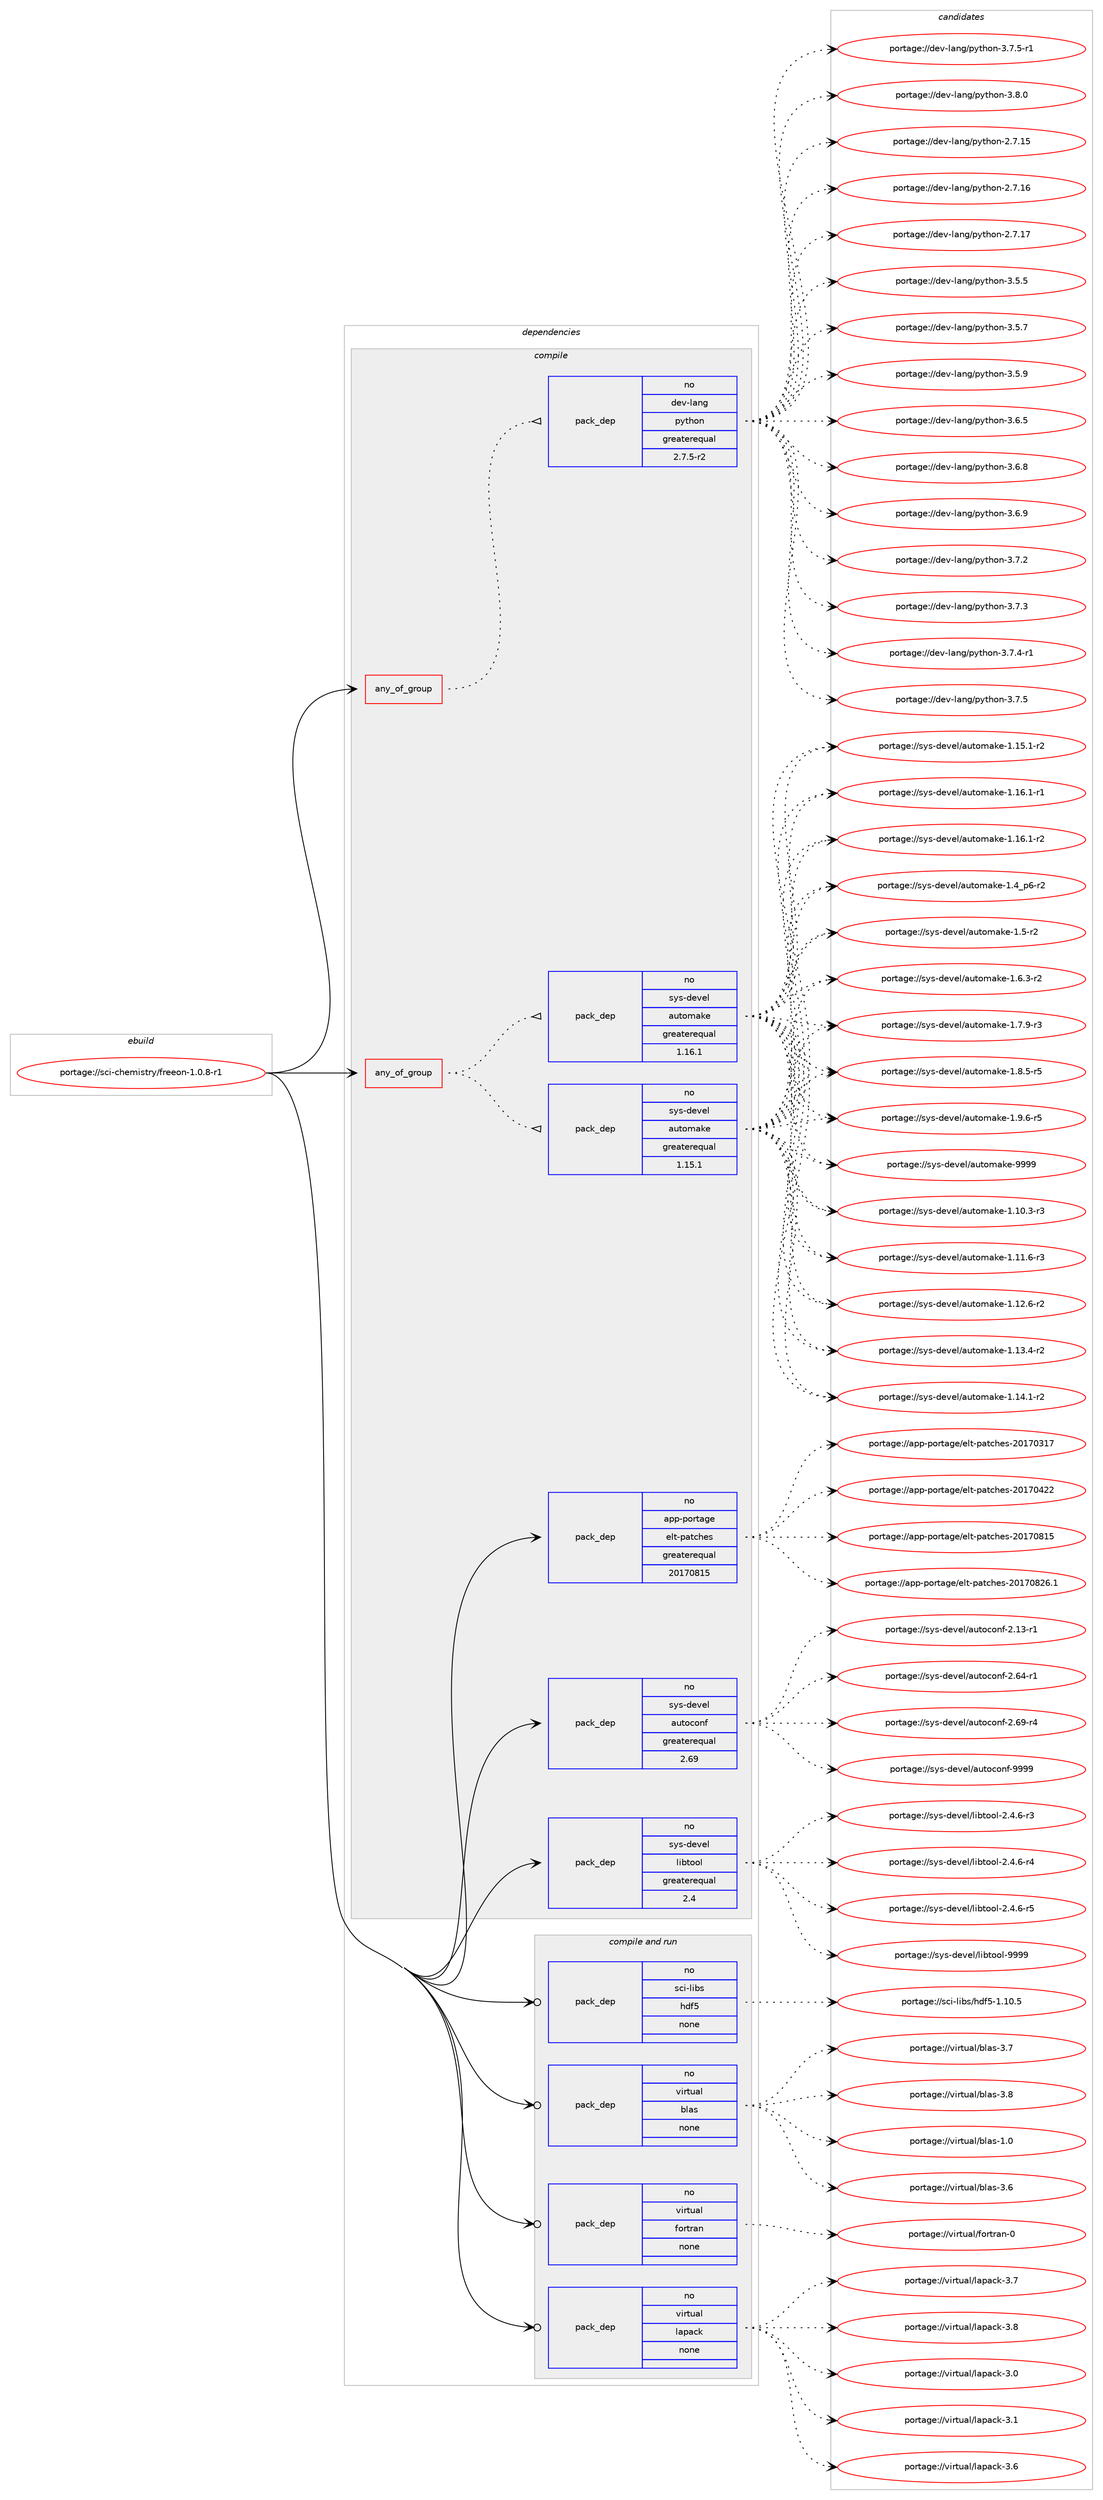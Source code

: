 digraph prolog {

# *************
# Graph options
# *************

newrank=true;
concentrate=true;
compound=true;
graph [rankdir=LR,fontname=Helvetica,fontsize=10,ranksep=1.5];#, ranksep=2.5, nodesep=0.2];
edge  [arrowhead=vee];
node  [fontname=Helvetica,fontsize=10];

# **********
# The ebuild
# **********

subgraph cluster_leftcol {
color=gray;
rank=same;
label=<<i>ebuild</i>>;
id [label="portage://sci-chemistry/freeon-1.0.8-r1", color=red, width=4, href="../sci-chemistry/freeon-1.0.8-r1.svg"];
}

# ****************
# The dependencies
# ****************

subgraph cluster_midcol {
color=gray;
label=<<i>dependencies</i>>;
subgraph cluster_compile {
fillcolor="#eeeeee";
style=filled;
label=<<i>compile</i>>;
subgraph any6316 {
dependency384437 [label=<<TABLE BORDER="0" CELLBORDER="1" CELLSPACING="0" CELLPADDING="4"><TR><TD CELLPADDING="10">any_of_group</TD></TR></TABLE>>, shape=none, color=red];subgraph pack282536 {
dependency384438 [label=<<TABLE BORDER="0" CELLBORDER="1" CELLSPACING="0" CELLPADDING="4" WIDTH="220"><TR><TD ROWSPAN="6" CELLPADDING="30">pack_dep</TD></TR><TR><TD WIDTH="110">no</TD></TR><TR><TD>dev-lang</TD></TR><TR><TD>python</TD></TR><TR><TD>greaterequal</TD></TR><TR><TD>2.7.5-r2</TD></TR></TABLE>>, shape=none, color=blue];
}
dependency384437:e -> dependency384438:w [weight=20,style="dotted",arrowhead="oinv"];
}
id:e -> dependency384437:w [weight=20,style="solid",arrowhead="vee"];
subgraph any6317 {
dependency384439 [label=<<TABLE BORDER="0" CELLBORDER="1" CELLSPACING="0" CELLPADDING="4"><TR><TD CELLPADDING="10">any_of_group</TD></TR></TABLE>>, shape=none, color=red];subgraph pack282537 {
dependency384440 [label=<<TABLE BORDER="0" CELLBORDER="1" CELLSPACING="0" CELLPADDING="4" WIDTH="220"><TR><TD ROWSPAN="6" CELLPADDING="30">pack_dep</TD></TR><TR><TD WIDTH="110">no</TD></TR><TR><TD>sys-devel</TD></TR><TR><TD>automake</TD></TR><TR><TD>greaterequal</TD></TR><TR><TD>1.16.1</TD></TR></TABLE>>, shape=none, color=blue];
}
dependency384439:e -> dependency384440:w [weight=20,style="dotted",arrowhead="oinv"];
subgraph pack282538 {
dependency384441 [label=<<TABLE BORDER="0" CELLBORDER="1" CELLSPACING="0" CELLPADDING="4" WIDTH="220"><TR><TD ROWSPAN="6" CELLPADDING="30">pack_dep</TD></TR><TR><TD WIDTH="110">no</TD></TR><TR><TD>sys-devel</TD></TR><TR><TD>automake</TD></TR><TR><TD>greaterequal</TD></TR><TR><TD>1.15.1</TD></TR></TABLE>>, shape=none, color=blue];
}
dependency384439:e -> dependency384441:w [weight=20,style="dotted",arrowhead="oinv"];
}
id:e -> dependency384439:w [weight=20,style="solid",arrowhead="vee"];
subgraph pack282539 {
dependency384442 [label=<<TABLE BORDER="0" CELLBORDER="1" CELLSPACING="0" CELLPADDING="4" WIDTH="220"><TR><TD ROWSPAN="6" CELLPADDING="30">pack_dep</TD></TR><TR><TD WIDTH="110">no</TD></TR><TR><TD>app-portage</TD></TR><TR><TD>elt-patches</TD></TR><TR><TD>greaterequal</TD></TR><TR><TD>20170815</TD></TR></TABLE>>, shape=none, color=blue];
}
id:e -> dependency384442:w [weight=20,style="solid",arrowhead="vee"];
subgraph pack282540 {
dependency384443 [label=<<TABLE BORDER="0" CELLBORDER="1" CELLSPACING="0" CELLPADDING="4" WIDTH="220"><TR><TD ROWSPAN="6" CELLPADDING="30">pack_dep</TD></TR><TR><TD WIDTH="110">no</TD></TR><TR><TD>sys-devel</TD></TR><TR><TD>autoconf</TD></TR><TR><TD>greaterequal</TD></TR><TR><TD>2.69</TD></TR></TABLE>>, shape=none, color=blue];
}
id:e -> dependency384443:w [weight=20,style="solid",arrowhead="vee"];
subgraph pack282541 {
dependency384444 [label=<<TABLE BORDER="0" CELLBORDER="1" CELLSPACING="0" CELLPADDING="4" WIDTH="220"><TR><TD ROWSPAN="6" CELLPADDING="30">pack_dep</TD></TR><TR><TD WIDTH="110">no</TD></TR><TR><TD>sys-devel</TD></TR><TR><TD>libtool</TD></TR><TR><TD>greaterequal</TD></TR><TR><TD>2.4</TD></TR></TABLE>>, shape=none, color=blue];
}
id:e -> dependency384444:w [weight=20,style="solid",arrowhead="vee"];
}
subgraph cluster_compileandrun {
fillcolor="#eeeeee";
style=filled;
label=<<i>compile and run</i>>;
subgraph pack282542 {
dependency384445 [label=<<TABLE BORDER="0" CELLBORDER="1" CELLSPACING="0" CELLPADDING="4" WIDTH="220"><TR><TD ROWSPAN="6" CELLPADDING="30">pack_dep</TD></TR><TR><TD WIDTH="110">no</TD></TR><TR><TD>sci-libs</TD></TR><TR><TD>hdf5</TD></TR><TR><TD>none</TD></TR><TR><TD></TD></TR></TABLE>>, shape=none, color=blue];
}
id:e -> dependency384445:w [weight=20,style="solid",arrowhead="odotvee"];
subgraph pack282543 {
dependency384446 [label=<<TABLE BORDER="0" CELLBORDER="1" CELLSPACING="0" CELLPADDING="4" WIDTH="220"><TR><TD ROWSPAN="6" CELLPADDING="30">pack_dep</TD></TR><TR><TD WIDTH="110">no</TD></TR><TR><TD>virtual</TD></TR><TR><TD>blas</TD></TR><TR><TD>none</TD></TR><TR><TD></TD></TR></TABLE>>, shape=none, color=blue];
}
id:e -> dependency384446:w [weight=20,style="solid",arrowhead="odotvee"];
subgraph pack282544 {
dependency384447 [label=<<TABLE BORDER="0" CELLBORDER="1" CELLSPACING="0" CELLPADDING="4" WIDTH="220"><TR><TD ROWSPAN="6" CELLPADDING="30">pack_dep</TD></TR><TR><TD WIDTH="110">no</TD></TR><TR><TD>virtual</TD></TR><TR><TD>fortran</TD></TR><TR><TD>none</TD></TR><TR><TD></TD></TR></TABLE>>, shape=none, color=blue];
}
id:e -> dependency384447:w [weight=20,style="solid",arrowhead="odotvee"];
subgraph pack282545 {
dependency384448 [label=<<TABLE BORDER="0" CELLBORDER="1" CELLSPACING="0" CELLPADDING="4" WIDTH="220"><TR><TD ROWSPAN="6" CELLPADDING="30">pack_dep</TD></TR><TR><TD WIDTH="110">no</TD></TR><TR><TD>virtual</TD></TR><TR><TD>lapack</TD></TR><TR><TD>none</TD></TR><TR><TD></TD></TR></TABLE>>, shape=none, color=blue];
}
id:e -> dependency384448:w [weight=20,style="solid",arrowhead="odotvee"];
}
subgraph cluster_run {
fillcolor="#eeeeee";
style=filled;
label=<<i>run</i>>;
}
}

# **************
# The candidates
# **************

subgraph cluster_choices {
rank=same;
color=gray;
label=<<i>candidates</i>>;

subgraph choice282536 {
color=black;
nodesep=1;
choiceportage10010111845108971101034711212111610411111045504655464953 [label="portage://dev-lang/python-2.7.15", color=red, width=4,href="../dev-lang/python-2.7.15.svg"];
choiceportage10010111845108971101034711212111610411111045504655464954 [label="portage://dev-lang/python-2.7.16", color=red, width=4,href="../dev-lang/python-2.7.16.svg"];
choiceportage10010111845108971101034711212111610411111045504655464955 [label="portage://dev-lang/python-2.7.17", color=red, width=4,href="../dev-lang/python-2.7.17.svg"];
choiceportage100101118451089711010347112121116104111110455146534653 [label="portage://dev-lang/python-3.5.5", color=red, width=4,href="../dev-lang/python-3.5.5.svg"];
choiceportage100101118451089711010347112121116104111110455146534655 [label="portage://dev-lang/python-3.5.7", color=red, width=4,href="../dev-lang/python-3.5.7.svg"];
choiceportage100101118451089711010347112121116104111110455146534657 [label="portage://dev-lang/python-3.5.9", color=red, width=4,href="../dev-lang/python-3.5.9.svg"];
choiceportage100101118451089711010347112121116104111110455146544653 [label="portage://dev-lang/python-3.6.5", color=red, width=4,href="../dev-lang/python-3.6.5.svg"];
choiceportage100101118451089711010347112121116104111110455146544656 [label="portage://dev-lang/python-3.6.8", color=red, width=4,href="../dev-lang/python-3.6.8.svg"];
choiceportage100101118451089711010347112121116104111110455146544657 [label="portage://dev-lang/python-3.6.9", color=red, width=4,href="../dev-lang/python-3.6.9.svg"];
choiceportage100101118451089711010347112121116104111110455146554650 [label="portage://dev-lang/python-3.7.2", color=red, width=4,href="../dev-lang/python-3.7.2.svg"];
choiceportage100101118451089711010347112121116104111110455146554651 [label="portage://dev-lang/python-3.7.3", color=red, width=4,href="../dev-lang/python-3.7.3.svg"];
choiceportage1001011184510897110103471121211161041111104551465546524511449 [label="portage://dev-lang/python-3.7.4-r1", color=red, width=4,href="../dev-lang/python-3.7.4-r1.svg"];
choiceportage100101118451089711010347112121116104111110455146554653 [label="portage://dev-lang/python-3.7.5", color=red, width=4,href="../dev-lang/python-3.7.5.svg"];
choiceportage1001011184510897110103471121211161041111104551465546534511449 [label="portage://dev-lang/python-3.7.5-r1", color=red, width=4,href="../dev-lang/python-3.7.5-r1.svg"];
choiceportage100101118451089711010347112121116104111110455146564648 [label="portage://dev-lang/python-3.8.0", color=red, width=4,href="../dev-lang/python-3.8.0.svg"];
dependency384438:e -> choiceportage10010111845108971101034711212111610411111045504655464953:w [style=dotted,weight="100"];
dependency384438:e -> choiceportage10010111845108971101034711212111610411111045504655464954:w [style=dotted,weight="100"];
dependency384438:e -> choiceportage10010111845108971101034711212111610411111045504655464955:w [style=dotted,weight="100"];
dependency384438:e -> choiceportage100101118451089711010347112121116104111110455146534653:w [style=dotted,weight="100"];
dependency384438:e -> choiceportage100101118451089711010347112121116104111110455146534655:w [style=dotted,weight="100"];
dependency384438:e -> choiceportage100101118451089711010347112121116104111110455146534657:w [style=dotted,weight="100"];
dependency384438:e -> choiceportage100101118451089711010347112121116104111110455146544653:w [style=dotted,weight="100"];
dependency384438:e -> choiceportage100101118451089711010347112121116104111110455146544656:w [style=dotted,weight="100"];
dependency384438:e -> choiceportage100101118451089711010347112121116104111110455146544657:w [style=dotted,weight="100"];
dependency384438:e -> choiceportage100101118451089711010347112121116104111110455146554650:w [style=dotted,weight="100"];
dependency384438:e -> choiceportage100101118451089711010347112121116104111110455146554651:w [style=dotted,weight="100"];
dependency384438:e -> choiceportage1001011184510897110103471121211161041111104551465546524511449:w [style=dotted,weight="100"];
dependency384438:e -> choiceportage100101118451089711010347112121116104111110455146554653:w [style=dotted,weight="100"];
dependency384438:e -> choiceportage1001011184510897110103471121211161041111104551465546534511449:w [style=dotted,weight="100"];
dependency384438:e -> choiceportage100101118451089711010347112121116104111110455146564648:w [style=dotted,weight="100"];
}
subgraph choice282537 {
color=black;
nodesep=1;
choiceportage11512111545100101118101108479711711611110997107101454946494846514511451 [label="portage://sys-devel/automake-1.10.3-r3", color=red, width=4,href="../sys-devel/automake-1.10.3-r3.svg"];
choiceportage11512111545100101118101108479711711611110997107101454946494946544511451 [label="portage://sys-devel/automake-1.11.6-r3", color=red, width=4,href="../sys-devel/automake-1.11.6-r3.svg"];
choiceportage11512111545100101118101108479711711611110997107101454946495046544511450 [label="portage://sys-devel/automake-1.12.6-r2", color=red, width=4,href="../sys-devel/automake-1.12.6-r2.svg"];
choiceportage11512111545100101118101108479711711611110997107101454946495146524511450 [label="portage://sys-devel/automake-1.13.4-r2", color=red, width=4,href="../sys-devel/automake-1.13.4-r2.svg"];
choiceportage11512111545100101118101108479711711611110997107101454946495246494511450 [label="portage://sys-devel/automake-1.14.1-r2", color=red, width=4,href="../sys-devel/automake-1.14.1-r2.svg"];
choiceportage11512111545100101118101108479711711611110997107101454946495346494511450 [label="portage://sys-devel/automake-1.15.1-r2", color=red, width=4,href="../sys-devel/automake-1.15.1-r2.svg"];
choiceportage11512111545100101118101108479711711611110997107101454946495446494511449 [label="portage://sys-devel/automake-1.16.1-r1", color=red, width=4,href="../sys-devel/automake-1.16.1-r1.svg"];
choiceportage11512111545100101118101108479711711611110997107101454946495446494511450 [label="portage://sys-devel/automake-1.16.1-r2", color=red, width=4,href="../sys-devel/automake-1.16.1-r2.svg"];
choiceportage115121115451001011181011084797117116111109971071014549465295112544511450 [label="portage://sys-devel/automake-1.4_p6-r2", color=red, width=4,href="../sys-devel/automake-1.4_p6-r2.svg"];
choiceportage11512111545100101118101108479711711611110997107101454946534511450 [label="portage://sys-devel/automake-1.5-r2", color=red, width=4,href="../sys-devel/automake-1.5-r2.svg"];
choiceportage115121115451001011181011084797117116111109971071014549465446514511450 [label="portage://sys-devel/automake-1.6.3-r2", color=red, width=4,href="../sys-devel/automake-1.6.3-r2.svg"];
choiceportage115121115451001011181011084797117116111109971071014549465546574511451 [label="portage://sys-devel/automake-1.7.9-r3", color=red, width=4,href="../sys-devel/automake-1.7.9-r3.svg"];
choiceportage115121115451001011181011084797117116111109971071014549465646534511453 [label="portage://sys-devel/automake-1.8.5-r5", color=red, width=4,href="../sys-devel/automake-1.8.5-r5.svg"];
choiceportage115121115451001011181011084797117116111109971071014549465746544511453 [label="portage://sys-devel/automake-1.9.6-r5", color=red, width=4,href="../sys-devel/automake-1.9.6-r5.svg"];
choiceportage115121115451001011181011084797117116111109971071014557575757 [label="portage://sys-devel/automake-9999", color=red, width=4,href="../sys-devel/automake-9999.svg"];
dependency384440:e -> choiceportage11512111545100101118101108479711711611110997107101454946494846514511451:w [style=dotted,weight="100"];
dependency384440:e -> choiceportage11512111545100101118101108479711711611110997107101454946494946544511451:w [style=dotted,weight="100"];
dependency384440:e -> choiceportage11512111545100101118101108479711711611110997107101454946495046544511450:w [style=dotted,weight="100"];
dependency384440:e -> choiceportage11512111545100101118101108479711711611110997107101454946495146524511450:w [style=dotted,weight="100"];
dependency384440:e -> choiceportage11512111545100101118101108479711711611110997107101454946495246494511450:w [style=dotted,weight="100"];
dependency384440:e -> choiceportage11512111545100101118101108479711711611110997107101454946495346494511450:w [style=dotted,weight="100"];
dependency384440:e -> choiceportage11512111545100101118101108479711711611110997107101454946495446494511449:w [style=dotted,weight="100"];
dependency384440:e -> choiceportage11512111545100101118101108479711711611110997107101454946495446494511450:w [style=dotted,weight="100"];
dependency384440:e -> choiceportage115121115451001011181011084797117116111109971071014549465295112544511450:w [style=dotted,weight="100"];
dependency384440:e -> choiceportage11512111545100101118101108479711711611110997107101454946534511450:w [style=dotted,weight="100"];
dependency384440:e -> choiceportage115121115451001011181011084797117116111109971071014549465446514511450:w [style=dotted,weight="100"];
dependency384440:e -> choiceportage115121115451001011181011084797117116111109971071014549465546574511451:w [style=dotted,weight="100"];
dependency384440:e -> choiceportage115121115451001011181011084797117116111109971071014549465646534511453:w [style=dotted,weight="100"];
dependency384440:e -> choiceportage115121115451001011181011084797117116111109971071014549465746544511453:w [style=dotted,weight="100"];
dependency384440:e -> choiceportage115121115451001011181011084797117116111109971071014557575757:w [style=dotted,weight="100"];
}
subgraph choice282538 {
color=black;
nodesep=1;
choiceportage11512111545100101118101108479711711611110997107101454946494846514511451 [label="portage://sys-devel/automake-1.10.3-r3", color=red, width=4,href="../sys-devel/automake-1.10.3-r3.svg"];
choiceportage11512111545100101118101108479711711611110997107101454946494946544511451 [label="portage://sys-devel/automake-1.11.6-r3", color=red, width=4,href="../sys-devel/automake-1.11.6-r3.svg"];
choiceportage11512111545100101118101108479711711611110997107101454946495046544511450 [label="portage://sys-devel/automake-1.12.6-r2", color=red, width=4,href="../sys-devel/automake-1.12.6-r2.svg"];
choiceportage11512111545100101118101108479711711611110997107101454946495146524511450 [label="portage://sys-devel/automake-1.13.4-r2", color=red, width=4,href="../sys-devel/automake-1.13.4-r2.svg"];
choiceportage11512111545100101118101108479711711611110997107101454946495246494511450 [label="portage://sys-devel/automake-1.14.1-r2", color=red, width=4,href="../sys-devel/automake-1.14.1-r2.svg"];
choiceportage11512111545100101118101108479711711611110997107101454946495346494511450 [label="portage://sys-devel/automake-1.15.1-r2", color=red, width=4,href="../sys-devel/automake-1.15.1-r2.svg"];
choiceportage11512111545100101118101108479711711611110997107101454946495446494511449 [label="portage://sys-devel/automake-1.16.1-r1", color=red, width=4,href="../sys-devel/automake-1.16.1-r1.svg"];
choiceportage11512111545100101118101108479711711611110997107101454946495446494511450 [label="portage://sys-devel/automake-1.16.1-r2", color=red, width=4,href="../sys-devel/automake-1.16.1-r2.svg"];
choiceportage115121115451001011181011084797117116111109971071014549465295112544511450 [label="portage://sys-devel/automake-1.4_p6-r2", color=red, width=4,href="../sys-devel/automake-1.4_p6-r2.svg"];
choiceportage11512111545100101118101108479711711611110997107101454946534511450 [label="portage://sys-devel/automake-1.5-r2", color=red, width=4,href="../sys-devel/automake-1.5-r2.svg"];
choiceportage115121115451001011181011084797117116111109971071014549465446514511450 [label="portage://sys-devel/automake-1.6.3-r2", color=red, width=4,href="../sys-devel/automake-1.6.3-r2.svg"];
choiceportage115121115451001011181011084797117116111109971071014549465546574511451 [label="portage://sys-devel/automake-1.7.9-r3", color=red, width=4,href="../sys-devel/automake-1.7.9-r3.svg"];
choiceportage115121115451001011181011084797117116111109971071014549465646534511453 [label="portage://sys-devel/automake-1.8.5-r5", color=red, width=4,href="../sys-devel/automake-1.8.5-r5.svg"];
choiceportage115121115451001011181011084797117116111109971071014549465746544511453 [label="portage://sys-devel/automake-1.9.6-r5", color=red, width=4,href="../sys-devel/automake-1.9.6-r5.svg"];
choiceportage115121115451001011181011084797117116111109971071014557575757 [label="portage://sys-devel/automake-9999", color=red, width=4,href="../sys-devel/automake-9999.svg"];
dependency384441:e -> choiceportage11512111545100101118101108479711711611110997107101454946494846514511451:w [style=dotted,weight="100"];
dependency384441:e -> choiceportage11512111545100101118101108479711711611110997107101454946494946544511451:w [style=dotted,weight="100"];
dependency384441:e -> choiceportage11512111545100101118101108479711711611110997107101454946495046544511450:w [style=dotted,weight="100"];
dependency384441:e -> choiceportage11512111545100101118101108479711711611110997107101454946495146524511450:w [style=dotted,weight="100"];
dependency384441:e -> choiceportage11512111545100101118101108479711711611110997107101454946495246494511450:w [style=dotted,weight="100"];
dependency384441:e -> choiceportage11512111545100101118101108479711711611110997107101454946495346494511450:w [style=dotted,weight="100"];
dependency384441:e -> choiceportage11512111545100101118101108479711711611110997107101454946495446494511449:w [style=dotted,weight="100"];
dependency384441:e -> choiceportage11512111545100101118101108479711711611110997107101454946495446494511450:w [style=dotted,weight="100"];
dependency384441:e -> choiceportage115121115451001011181011084797117116111109971071014549465295112544511450:w [style=dotted,weight="100"];
dependency384441:e -> choiceportage11512111545100101118101108479711711611110997107101454946534511450:w [style=dotted,weight="100"];
dependency384441:e -> choiceportage115121115451001011181011084797117116111109971071014549465446514511450:w [style=dotted,weight="100"];
dependency384441:e -> choiceportage115121115451001011181011084797117116111109971071014549465546574511451:w [style=dotted,weight="100"];
dependency384441:e -> choiceportage115121115451001011181011084797117116111109971071014549465646534511453:w [style=dotted,weight="100"];
dependency384441:e -> choiceportage115121115451001011181011084797117116111109971071014549465746544511453:w [style=dotted,weight="100"];
dependency384441:e -> choiceportage115121115451001011181011084797117116111109971071014557575757:w [style=dotted,weight="100"];
}
subgraph choice282539 {
color=black;
nodesep=1;
choiceportage97112112451121111141169710310147101108116451129711699104101115455048495548514955 [label="portage://app-portage/elt-patches-20170317", color=red, width=4,href="../app-portage/elt-patches-20170317.svg"];
choiceportage97112112451121111141169710310147101108116451129711699104101115455048495548525050 [label="portage://app-portage/elt-patches-20170422", color=red, width=4,href="../app-portage/elt-patches-20170422.svg"];
choiceportage97112112451121111141169710310147101108116451129711699104101115455048495548564953 [label="portage://app-portage/elt-patches-20170815", color=red, width=4,href="../app-portage/elt-patches-20170815.svg"];
choiceportage971121124511211111411697103101471011081164511297116991041011154550484955485650544649 [label="portage://app-portage/elt-patches-20170826.1", color=red, width=4,href="../app-portage/elt-patches-20170826.1.svg"];
dependency384442:e -> choiceportage97112112451121111141169710310147101108116451129711699104101115455048495548514955:w [style=dotted,weight="100"];
dependency384442:e -> choiceportage97112112451121111141169710310147101108116451129711699104101115455048495548525050:w [style=dotted,weight="100"];
dependency384442:e -> choiceportage97112112451121111141169710310147101108116451129711699104101115455048495548564953:w [style=dotted,weight="100"];
dependency384442:e -> choiceportage971121124511211111411697103101471011081164511297116991041011154550484955485650544649:w [style=dotted,weight="100"];
}
subgraph choice282540 {
color=black;
nodesep=1;
choiceportage1151211154510010111810110847971171161119911111010245504649514511449 [label="portage://sys-devel/autoconf-2.13-r1", color=red, width=4,href="../sys-devel/autoconf-2.13-r1.svg"];
choiceportage1151211154510010111810110847971171161119911111010245504654524511449 [label="portage://sys-devel/autoconf-2.64-r1", color=red, width=4,href="../sys-devel/autoconf-2.64-r1.svg"];
choiceportage1151211154510010111810110847971171161119911111010245504654574511452 [label="portage://sys-devel/autoconf-2.69-r4", color=red, width=4,href="../sys-devel/autoconf-2.69-r4.svg"];
choiceportage115121115451001011181011084797117116111991111101024557575757 [label="portage://sys-devel/autoconf-9999", color=red, width=4,href="../sys-devel/autoconf-9999.svg"];
dependency384443:e -> choiceportage1151211154510010111810110847971171161119911111010245504649514511449:w [style=dotted,weight="100"];
dependency384443:e -> choiceportage1151211154510010111810110847971171161119911111010245504654524511449:w [style=dotted,weight="100"];
dependency384443:e -> choiceportage1151211154510010111810110847971171161119911111010245504654574511452:w [style=dotted,weight="100"];
dependency384443:e -> choiceportage115121115451001011181011084797117116111991111101024557575757:w [style=dotted,weight="100"];
}
subgraph choice282541 {
color=black;
nodesep=1;
choiceportage1151211154510010111810110847108105981161111111084550465246544511451 [label="portage://sys-devel/libtool-2.4.6-r3", color=red, width=4,href="../sys-devel/libtool-2.4.6-r3.svg"];
choiceportage1151211154510010111810110847108105981161111111084550465246544511452 [label="portage://sys-devel/libtool-2.4.6-r4", color=red, width=4,href="../sys-devel/libtool-2.4.6-r4.svg"];
choiceportage1151211154510010111810110847108105981161111111084550465246544511453 [label="portage://sys-devel/libtool-2.4.6-r5", color=red, width=4,href="../sys-devel/libtool-2.4.6-r5.svg"];
choiceportage1151211154510010111810110847108105981161111111084557575757 [label="portage://sys-devel/libtool-9999", color=red, width=4,href="../sys-devel/libtool-9999.svg"];
dependency384444:e -> choiceportage1151211154510010111810110847108105981161111111084550465246544511451:w [style=dotted,weight="100"];
dependency384444:e -> choiceportage1151211154510010111810110847108105981161111111084550465246544511452:w [style=dotted,weight="100"];
dependency384444:e -> choiceportage1151211154510010111810110847108105981161111111084550465246544511453:w [style=dotted,weight="100"];
dependency384444:e -> choiceportage1151211154510010111810110847108105981161111111084557575757:w [style=dotted,weight="100"];
}
subgraph choice282542 {
color=black;
nodesep=1;
choiceportage115991054510810598115471041001025345494649484653 [label="portage://sci-libs/hdf5-1.10.5", color=red, width=4,href="../sci-libs/hdf5-1.10.5.svg"];
dependency384445:e -> choiceportage115991054510810598115471041001025345494649484653:w [style=dotted,weight="100"];
}
subgraph choice282543 {
color=black;
nodesep=1;
choiceportage1181051141161179710847981089711545494648 [label="portage://virtual/blas-1.0", color=red, width=4,href="../virtual/blas-1.0.svg"];
choiceportage1181051141161179710847981089711545514654 [label="portage://virtual/blas-3.6", color=red, width=4,href="../virtual/blas-3.6.svg"];
choiceportage1181051141161179710847981089711545514655 [label="portage://virtual/blas-3.7", color=red, width=4,href="../virtual/blas-3.7.svg"];
choiceportage1181051141161179710847981089711545514656 [label="portage://virtual/blas-3.8", color=red, width=4,href="../virtual/blas-3.8.svg"];
dependency384446:e -> choiceportage1181051141161179710847981089711545494648:w [style=dotted,weight="100"];
dependency384446:e -> choiceportage1181051141161179710847981089711545514654:w [style=dotted,weight="100"];
dependency384446:e -> choiceportage1181051141161179710847981089711545514655:w [style=dotted,weight="100"];
dependency384446:e -> choiceportage1181051141161179710847981089711545514656:w [style=dotted,weight="100"];
}
subgraph choice282544 {
color=black;
nodesep=1;
choiceportage1181051141161179710847102111114116114971104548 [label="portage://virtual/fortran-0", color=red, width=4,href="../virtual/fortran-0.svg"];
dependency384447:e -> choiceportage1181051141161179710847102111114116114971104548:w [style=dotted,weight="100"];
}
subgraph choice282545 {
color=black;
nodesep=1;
choiceportage118105114116117971084710897112979910745514648 [label="portage://virtual/lapack-3.0", color=red, width=4,href="../virtual/lapack-3.0.svg"];
choiceportage118105114116117971084710897112979910745514649 [label="portage://virtual/lapack-3.1", color=red, width=4,href="../virtual/lapack-3.1.svg"];
choiceportage118105114116117971084710897112979910745514654 [label="portage://virtual/lapack-3.6", color=red, width=4,href="../virtual/lapack-3.6.svg"];
choiceportage118105114116117971084710897112979910745514655 [label="portage://virtual/lapack-3.7", color=red, width=4,href="../virtual/lapack-3.7.svg"];
choiceportage118105114116117971084710897112979910745514656 [label="portage://virtual/lapack-3.8", color=red, width=4,href="../virtual/lapack-3.8.svg"];
dependency384448:e -> choiceportage118105114116117971084710897112979910745514648:w [style=dotted,weight="100"];
dependency384448:e -> choiceportage118105114116117971084710897112979910745514649:w [style=dotted,weight="100"];
dependency384448:e -> choiceportage118105114116117971084710897112979910745514654:w [style=dotted,weight="100"];
dependency384448:e -> choiceportage118105114116117971084710897112979910745514655:w [style=dotted,weight="100"];
dependency384448:e -> choiceportage118105114116117971084710897112979910745514656:w [style=dotted,weight="100"];
}
}

}
